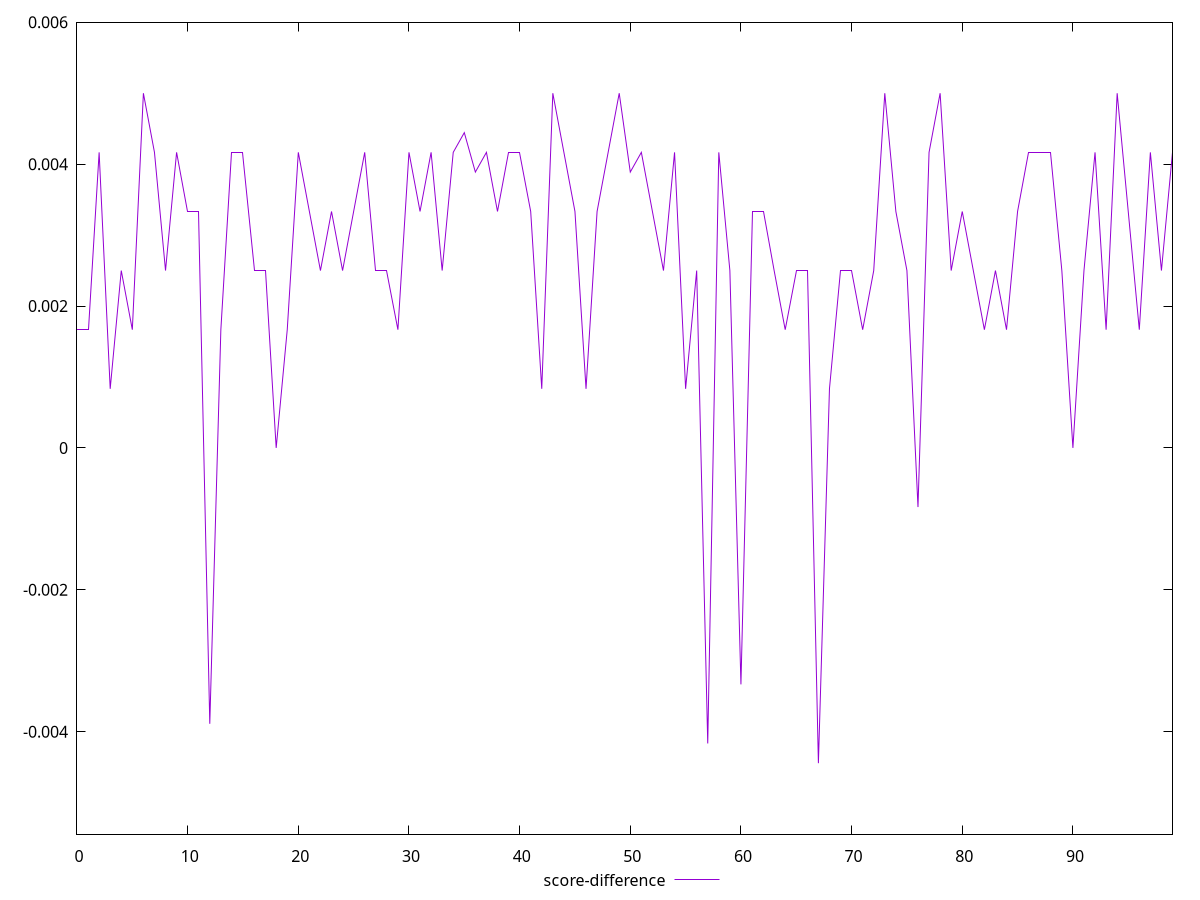 reset

$scoreDifference <<EOF
0 0.0016666666666667052
1 0.0016666666666667052
2 0.004166666666666652
3 0.0008333333333333526
4 0.0025000000000000577
5 0.0016666666666667052
6 0.0050000000000000044
7 0.004166666666666652
8 0.0025000000000000577
9 0.004166666666666652
10 0.0033333333333332993
11 0.0033333333333334103
12 -0.0038888888888888307
13 0.0016666666666667052
14 0.004166666666666652
15 0.004166666666666652
16 0.0025000000000000577
17 0.0025000000000000577
18 0
19 0.0016666666666667052
20 0.004166666666666652
21 0.0033333333333332993
22 0.0025000000000000577
23 0.0033333333333332993
24 0.0025000000000000577
25 0.0033333333333332993
26 0.004166666666666652
27 0.0025000000000000577
28 0.0025000000000000577
29 0.0016666666666667052
30 0.004166666666666652
31 0.0033333333333332993
32 0.004166666666666652
33 0.0025000000000000577
34 0.004166666666666652
35 0.004444444444444473
36 0.0038888888888889417
37 0.004166666666666652
38 0.0033333333333332993
39 0.004166666666666652
40 0.004166666666666652
41 0.0033333333333332993
42 0.0008333333333333526
43 0.0050000000000000044
44 0.004166666666666652
45 0.0033333333333332993
46 0.0008333333333333526
47 0.0033333333333332993
48 0.004166666666666652
49 0.0050000000000000044
50 0.0038888888888889417
51 0.004166666666666652
52 0.0033333333333332993
53 0.0025000000000000577
54 0.004166666666666652
55 0.0008333333333333526
56 0.0025000000000000577
57 -0.004166666666666652
58 0.004166666666666652
59 0.0025000000000000577
60 -0.0033333333333332993
61 0.0033333333333332993
62 0.0033333333333332993
63 0.0025000000000000577
64 0.0016666666666667052
65 0.0025000000000000577
66 0.0025000000000000577
67 -0.004444444444444362
68 0.0008333333333333526
69 0.0025000000000000577
70 0.0025000000000000577
71 0.0016666666666667052
72 0.0025000000000000577
73 0.0050000000000000044
74 0.0033333333333332993
75 0.0025000000000000577
76 -0.0008333333333333526
77 0.004166666666666652
78 0.0050000000000000044
79 0.0025000000000000577
80 0.0033333333333332993
81 0.0025000000000000577
82 0.0016666666666667052
83 0.0025000000000000577
84 0.0016666666666667052
85 0.0033333333333332993
86 0.004166666666666652
87 0.004166666666666652
88 0.004166666666666652
89 0.0025000000000000577
90 0
91 0.0025000000000000577
92 0.004166666666666652
93 0.0016666666666667052
94 0.0050000000000000044
95 0.0033333333333332993
96 0.0016666666666667052
97 0.004166666666666652
98 0.0025000000000000577
99 0.004166666666666652
EOF

set key outside below
set xrange [0:99]
set yrange [-0.005444444444444362:0.0060000000000000045]
set trange [-0.005444444444444362:0.0060000000000000045]
set terminal svg size 640, 500 enhanced background rgb 'white'
set output "report_00008_2021-01-22T20:58:29.167/render-blocking-resources/samples/pages+cached+noexternal+nosvg/score-difference/values.svg"

plot $scoreDifference title "score-difference" with line

reset
